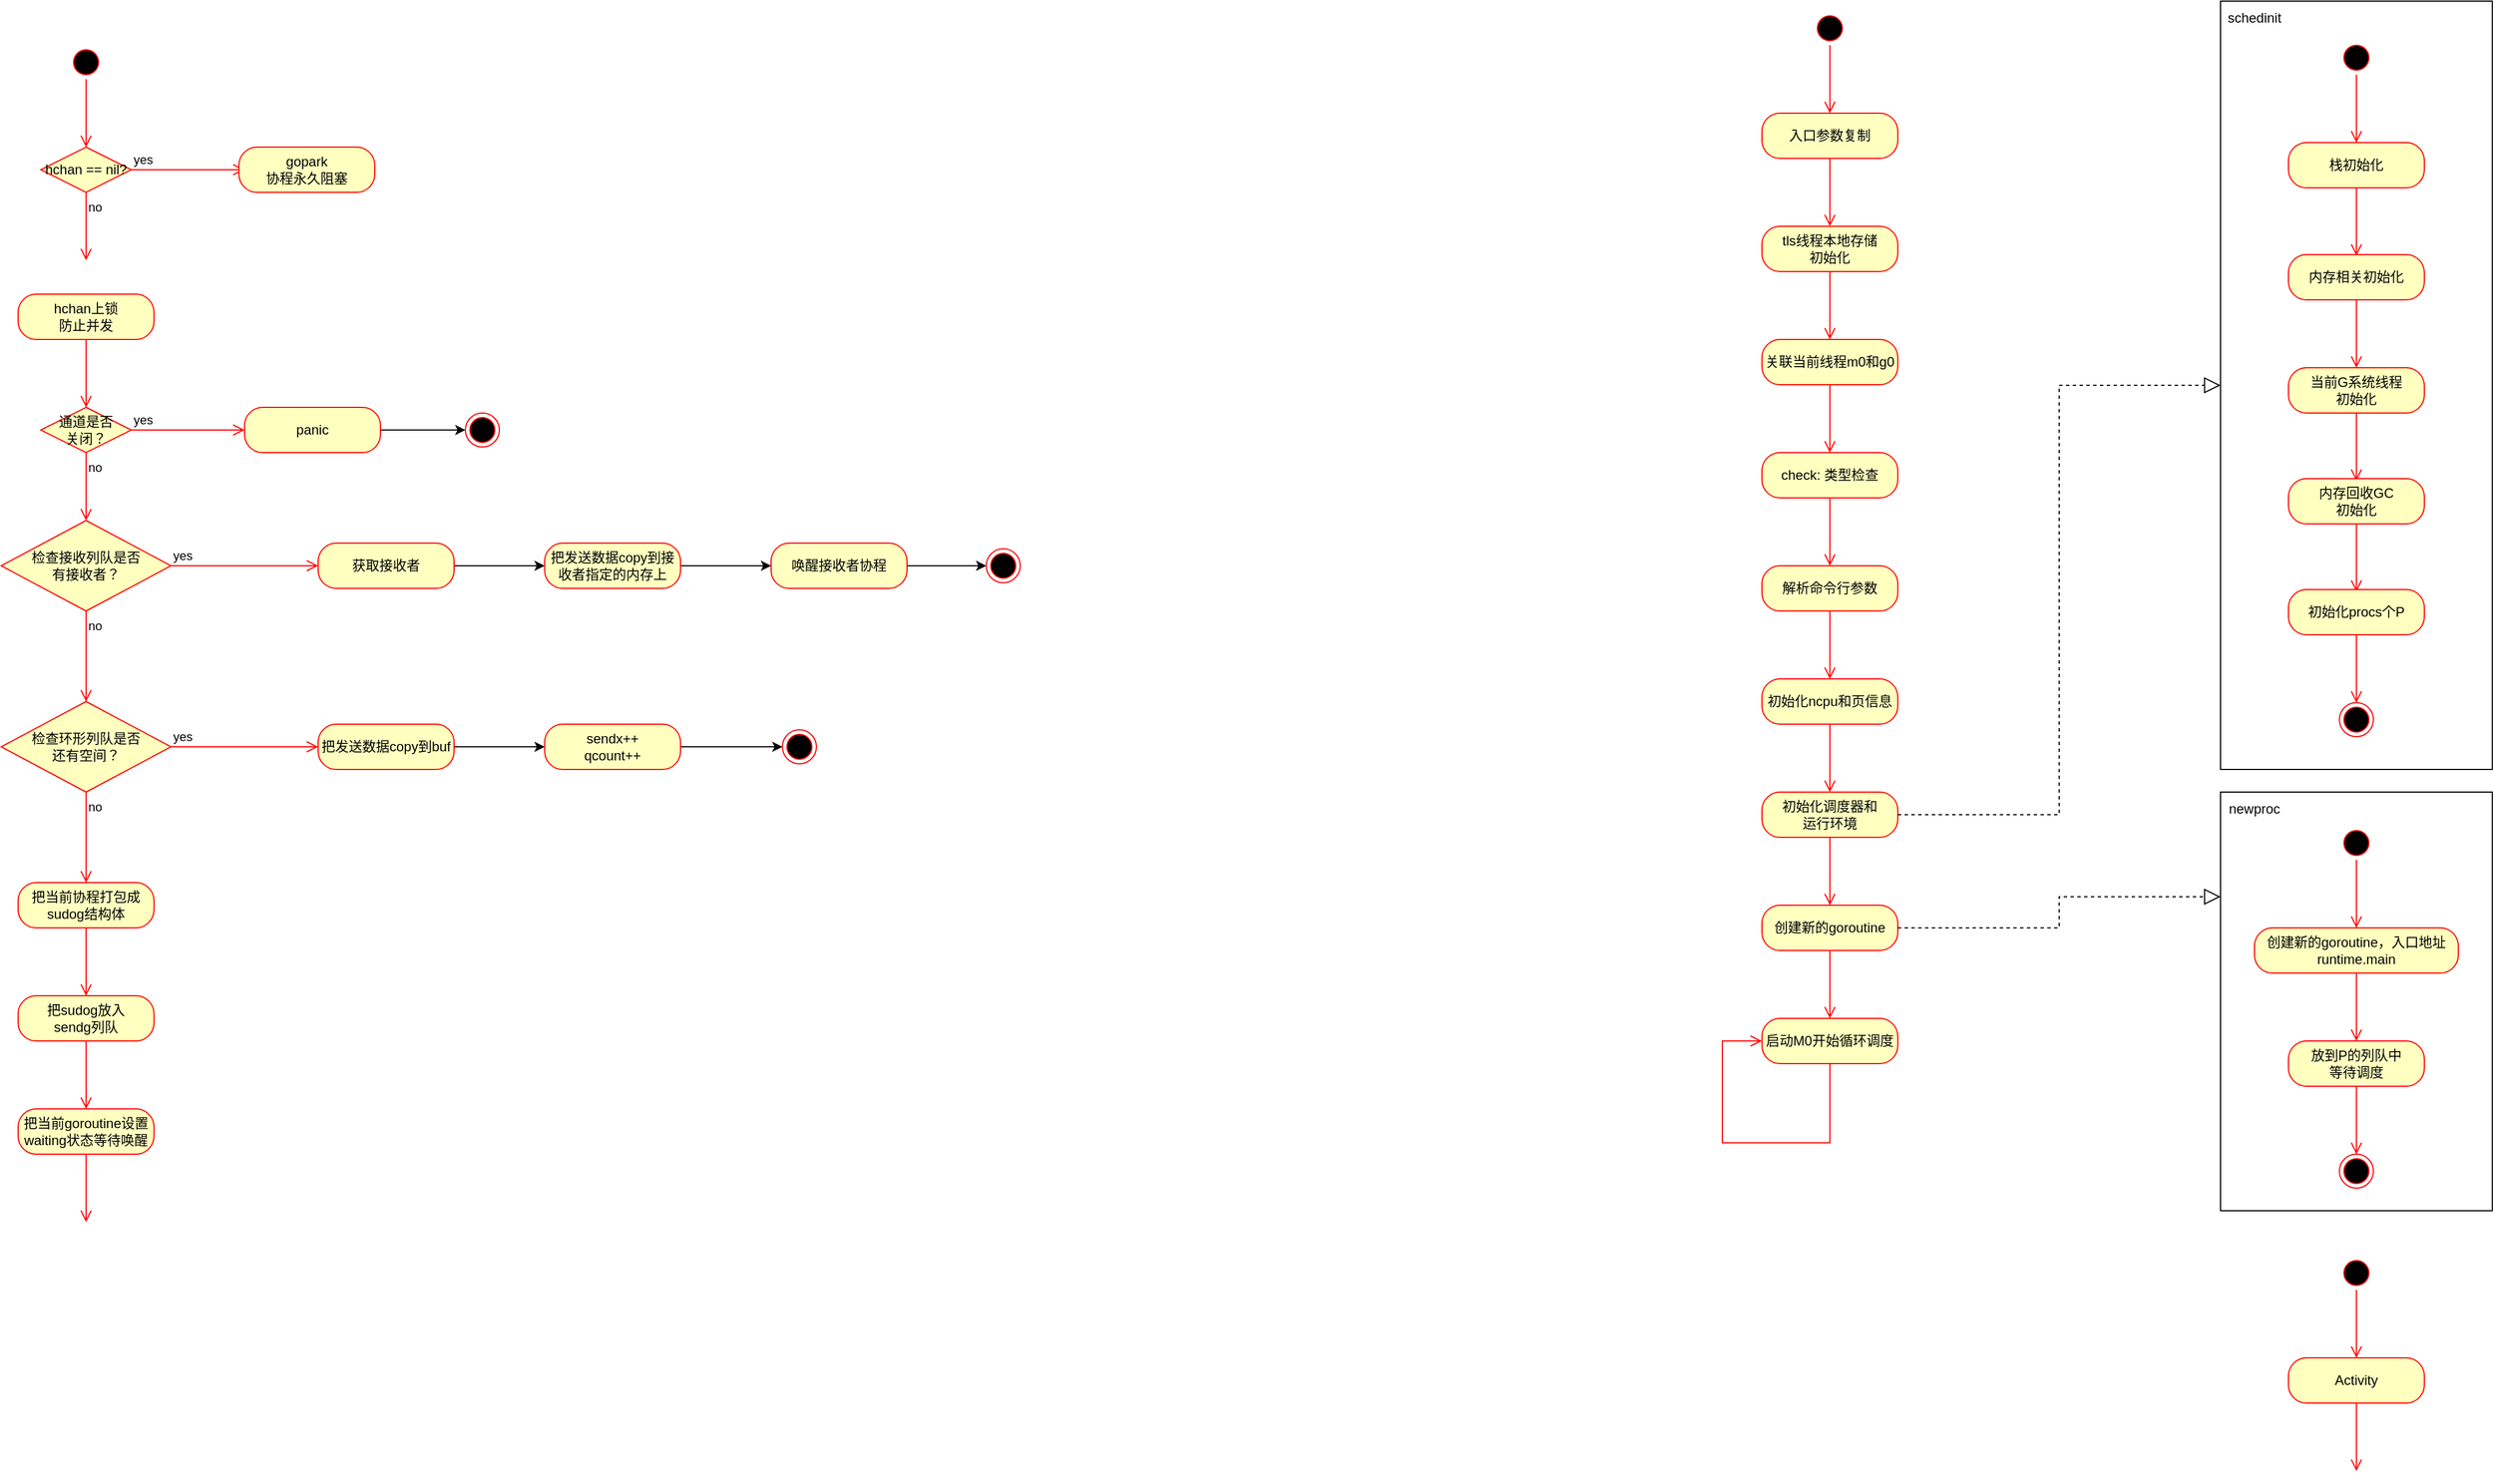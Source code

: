 <mxfile version="16.1.2" type="github">
  <diagram id="Fawr2cNaJOEuSB37mbMz" name="Page-1">
    <mxGraphModel dx="1186" dy="591" grid="1" gridSize="10" guides="1" tooltips="1" connect="1" arrows="1" fold="1" page="1" pageScale="1" pageWidth="850" pageHeight="1100" math="0" shadow="0">
      <root>
        <mxCell id="0" />
        <mxCell id="1" parent="0" />
        <mxCell id="Iu3-bTu1Jm2DTlRQBmP7-1" value="" style="rounded=0;whiteSpace=wrap;html=1;" vertex="1" parent="1">
          <mxGeometry x="2140" y="760" width="240" height="370" as="geometry" />
        </mxCell>
        <mxCell id="Y8Ub-Ih9Y8MGtYWeDZMH-34" value="" style="rounded=0;whiteSpace=wrap;html=1;" parent="1" vertex="1">
          <mxGeometry x="2140" y="61" width="240" height="679" as="geometry" />
        </mxCell>
        <mxCell id="IIpFHa_1jI1vyUHgiyEp-1" value="" style="ellipse;html=1;shape=startState;fillColor=#000000;strokeColor=#ff0000;" parent="1" vertex="1">
          <mxGeometry x="240" y="100" width="30" height="30" as="geometry" />
        </mxCell>
        <mxCell id="IIpFHa_1jI1vyUHgiyEp-2" value="" style="edgeStyle=orthogonalEdgeStyle;html=1;verticalAlign=bottom;endArrow=open;endSize=8;strokeColor=#ff0000;rounded=0;" parent="1" source="IIpFHa_1jI1vyUHgiyEp-1" edge="1">
          <mxGeometry relative="1" as="geometry">
            <mxPoint x="255" y="190" as="targetPoint" />
          </mxGeometry>
        </mxCell>
        <mxCell id="IIpFHa_1jI1vyUHgiyEp-3" value="hchan上锁&lt;br&gt;防止并发" style="rounded=1;whiteSpace=wrap;html=1;arcSize=40;fontColor=#000000;fillColor=#ffffc0;strokeColor=#ff0000;" parent="1" vertex="1">
          <mxGeometry x="195" y="320" width="120" height="40" as="geometry" />
        </mxCell>
        <mxCell id="IIpFHa_1jI1vyUHgiyEp-4" value="" style="edgeStyle=orthogonalEdgeStyle;html=1;verticalAlign=bottom;endArrow=open;endSize=8;strokeColor=#ff0000;rounded=0;" parent="1" source="IIpFHa_1jI1vyUHgiyEp-3" edge="1">
          <mxGeometry relative="1" as="geometry">
            <mxPoint x="255" y="420" as="targetPoint" />
          </mxGeometry>
        </mxCell>
        <mxCell id="IIpFHa_1jI1vyUHgiyEp-5" value="hchan == nil?" style="rhombus;whiteSpace=wrap;html=1;fillColor=#ffffc0;strokeColor=#ff0000;" parent="1" vertex="1">
          <mxGeometry x="215" y="190" width="80" height="40" as="geometry" />
        </mxCell>
        <mxCell id="IIpFHa_1jI1vyUHgiyEp-6" value="yes" style="edgeStyle=orthogonalEdgeStyle;html=1;align=left;verticalAlign=bottom;endArrow=open;endSize=8;strokeColor=#ff0000;rounded=0;" parent="1" source="IIpFHa_1jI1vyUHgiyEp-5" edge="1">
          <mxGeometry x="-1" relative="1" as="geometry">
            <mxPoint x="395" y="210" as="targetPoint" />
          </mxGeometry>
        </mxCell>
        <mxCell id="IIpFHa_1jI1vyUHgiyEp-7" value="no" style="edgeStyle=orthogonalEdgeStyle;html=1;align=left;verticalAlign=top;endArrow=open;endSize=8;strokeColor=#ff0000;rounded=0;" parent="1" source="IIpFHa_1jI1vyUHgiyEp-5" edge="1">
          <mxGeometry x="-1" relative="1" as="geometry">
            <mxPoint x="255" y="290" as="targetPoint" />
          </mxGeometry>
        </mxCell>
        <mxCell id="IIpFHa_1jI1vyUHgiyEp-8" value="gopark&lt;br&gt;协程永久阻塞" style="rounded=1;whiteSpace=wrap;html=1;arcSize=40;fontColor=#000000;fillColor=#ffffc0;strokeColor=#ff0000;" parent="1" vertex="1">
          <mxGeometry x="390" y="190" width="120" height="40" as="geometry" />
        </mxCell>
        <mxCell id="IIpFHa_1jI1vyUHgiyEp-9" value="把当前协程打包成sudog结构体" style="rounded=1;whiteSpace=wrap;html=1;arcSize=40;fontColor=#000000;fillColor=#ffffc0;strokeColor=#ff0000;" parent="1" vertex="1">
          <mxGeometry x="195" y="840" width="120" height="40" as="geometry" />
        </mxCell>
        <mxCell id="IIpFHa_1jI1vyUHgiyEp-10" value="" style="edgeStyle=orthogonalEdgeStyle;html=1;verticalAlign=bottom;endArrow=open;endSize=8;strokeColor=#ff0000;rounded=0;" parent="1" source="IIpFHa_1jI1vyUHgiyEp-9" edge="1">
          <mxGeometry relative="1" as="geometry">
            <mxPoint x="255" y="940" as="targetPoint" />
          </mxGeometry>
        </mxCell>
        <mxCell id="IIpFHa_1jI1vyUHgiyEp-11" value="通道是否&lt;br&gt;关闭？" style="rhombus;whiteSpace=wrap;html=1;fillColor=#ffffc0;strokeColor=#ff0000;" parent="1" vertex="1">
          <mxGeometry x="215" y="420" width="80" height="40" as="geometry" />
        </mxCell>
        <mxCell id="IIpFHa_1jI1vyUHgiyEp-12" value="yes" style="edgeStyle=orthogonalEdgeStyle;html=1;align=left;verticalAlign=bottom;endArrow=open;endSize=8;strokeColor=#ff0000;rounded=0;" parent="1" source="IIpFHa_1jI1vyUHgiyEp-11" edge="1">
          <mxGeometry x="-1" relative="1" as="geometry">
            <mxPoint x="395" y="440" as="targetPoint" />
          </mxGeometry>
        </mxCell>
        <mxCell id="IIpFHa_1jI1vyUHgiyEp-13" value="no" style="edgeStyle=orthogonalEdgeStyle;html=1;align=left;verticalAlign=top;endArrow=open;endSize=8;strokeColor=#ff0000;rounded=0;" parent="1" source="IIpFHa_1jI1vyUHgiyEp-11" edge="1">
          <mxGeometry x="-1" relative="1" as="geometry">
            <mxPoint x="255" y="520" as="targetPoint" />
          </mxGeometry>
        </mxCell>
        <mxCell id="IIpFHa_1jI1vyUHgiyEp-16" style="edgeStyle=orthogonalEdgeStyle;rounded=0;orthogonalLoop=1;jettySize=auto;html=1;" parent="1" source="IIpFHa_1jI1vyUHgiyEp-14" target="IIpFHa_1jI1vyUHgiyEp-15" edge="1">
          <mxGeometry relative="1" as="geometry" />
        </mxCell>
        <mxCell id="IIpFHa_1jI1vyUHgiyEp-14" value="panic" style="rounded=1;whiteSpace=wrap;html=1;arcSize=40;fontColor=#000000;fillColor=#ffffc0;strokeColor=#ff0000;" parent="1" vertex="1">
          <mxGeometry x="395" y="420" width="120" height="40" as="geometry" />
        </mxCell>
        <mxCell id="IIpFHa_1jI1vyUHgiyEp-15" value="" style="ellipse;html=1;shape=endState;fillColor=#000000;strokeColor=#ff0000;" parent="1" vertex="1">
          <mxGeometry x="590" y="425" width="30" height="30" as="geometry" />
        </mxCell>
        <mxCell id="IIpFHa_1jI1vyUHgiyEp-17" value="检查接收列队是否&lt;br&gt;有接收者？" style="rhombus;whiteSpace=wrap;html=1;fillColor=#ffffc0;strokeColor=#ff0000;" parent="1" vertex="1">
          <mxGeometry x="180" y="520" width="150" height="80" as="geometry" />
        </mxCell>
        <mxCell id="IIpFHa_1jI1vyUHgiyEp-18" value="yes" style="edgeStyle=orthogonalEdgeStyle;html=1;align=left;verticalAlign=bottom;endArrow=open;endSize=8;strokeColor=#ff0000;rounded=0;" parent="1" source="IIpFHa_1jI1vyUHgiyEp-17" edge="1">
          <mxGeometry x="-1" relative="1" as="geometry">
            <mxPoint x="460" y="560" as="targetPoint" />
            <Array as="points">
              <mxPoint x="430" y="560" />
            </Array>
          </mxGeometry>
        </mxCell>
        <mxCell id="IIpFHa_1jI1vyUHgiyEp-19" value="no" style="edgeStyle=orthogonalEdgeStyle;html=1;align=left;verticalAlign=top;endArrow=open;endSize=8;strokeColor=#ff0000;rounded=0;" parent="1" source="IIpFHa_1jI1vyUHgiyEp-17" edge="1">
          <mxGeometry x="-1" relative="1" as="geometry">
            <mxPoint x="255" y="680" as="targetPoint" />
          </mxGeometry>
        </mxCell>
        <mxCell id="IIpFHa_1jI1vyUHgiyEp-20" value="检查环形列队是否&lt;br&gt;还有空间？" style="rhombus;whiteSpace=wrap;html=1;fillColor=#ffffc0;strokeColor=#ff0000;" parent="1" vertex="1">
          <mxGeometry x="180" y="680" width="150" height="80" as="geometry" />
        </mxCell>
        <mxCell id="IIpFHa_1jI1vyUHgiyEp-21" value="yes" style="edgeStyle=orthogonalEdgeStyle;html=1;align=left;verticalAlign=bottom;endArrow=open;endSize=8;strokeColor=#ff0000;rounded=0;" parent="1" source="IIpFHa_1jI1vyUHgiyEp-20" edge="1">
          <mxGeometry x="-1" relative="1" as="geometry">
            <mxPoint x="460" y="720" as="targetPoint" />
            <Array as="points">
              <mxPoint x="430" y="720" />
            </Array>
          </mxGeometry>
        </mxCell>
        <mxCell id="IIpFHa_1jI1vyUHgiyEp-22" value="no" style="edgeStyle=orthogonalEdgeStyle;html=1;align=left;verticalAlign=top;endArrow=open;endSize=8;strokeColor=#ff0000;rounded=0;" parent="1" source="IIpFHa_1jI1vyUHgiyEp-20" edge="1">
          <mxGeometry x="-1" relative="1" as="geometry">
            <mxPoint x="255" y="840" as="targetPoint" />
          </mxGeometry>
        </mxCell>
        <mxCell id="IIpFHa_1jI1vyUHgiyEp-23" value="把sudog放入&lt;br&gt;sendg列队" style="rounded=1;whiteSpace=wrap;html=1;arcSize=40;fontColor=#000000;fillColor=#ffffc0;strokeColor=#ff0000;" parent="1" vertex="1">
          <mxGeometry x="195" y="940" width="120" height="40" as="geometry" />
        </mxCell>
        <mxCell id="IIpFHa_1jI1vyUHgiyEp-24" value="" style="edgeStyle=orthogonalEdgeStyle;html=1;verticalAlign=bottom;endArrow=open;endSize=8;strokeColor=#ff0000;rounded=0;" parent="1" source="IIpFHa_1jI1vyUHgiyEp-23" edge="1">
          <mxGeometry relative="1" as="geometry">
            <mxPoint x="255" y="1040" as="targetPoint" />
          </mxGeometry>
        </mxCell>
        <mxCell id="IIpFHa_1jI1vyUHgiyEp-25" value="把当前goroutine设置waiting状态等待唤醒" style="rounded=1;whiteSpace=wrap;html=1;arcSize=40;fontColor=#000000;fillColor=#ffffc0;strokeColor=#ff0000;" parent="1" vertex="1">
          <mxGeometry x="195" y="1040" width="120" height="40" as="geometry" />
        </mxCell>
        <mxCell id="IIpFHa_1jI1vyUHgiyEp-26" value="" style="edgeStyle=orthogonalEdgeStyle;html=1;verticalAlign=bottom;endArrow=open;endSize=8;strokeColor=#ff0000;rounded=0;" parent="1" source="IIpFHa_1jI1vyUHgiyEp-25" edge="1">
          <mxGeometry relative="1" as="geometry">
            <mxPoint x="255" y="1140" as="targetPoint" />
          </mxGeometry>
        </mxCell>
        <mxCell id="IIpFHa_1jI1vyUHgiyEp-29" style="edgeStyle=orthogonalEdgeStyle;rounded=0;orthogonalLoop=1;jettySize=auto;html=1;entryX=0;entryY=0.5;entryDx=0;entryDy=0;" parent="1" source="IIpFHa_1jI1vyUHgiyEp-27" target="IIpFHa_1jI1vyUHgiyEp-28" edge="1">
          <mxGeometry relative="1" as="geometry" />
        </mxCell>
        <mxCell id="IIpFHa_1jI1vyUHgiyEp-27" value="获取接收者" style="rounded=1;whiteSpace=wrap;html=1;arcSize=40;fontColor=#000000;fillColor=#ffffc0;strokeColor=#ff0000;" parent="1" vertex="1">
          <mxGeometry x="460" y="540" width="120" height="40" as="geometry" />
        </mxCell>
        <mxCell id="IIpFHa_1jI1vyUHgiyEp-31" style="edgeStyle=orthogonalEdgeStyle;rounded=0;orthogonalLoop=1;jettySize=auto;html=1;" parent="1" source="IIpFHa_1jI1vyUHgiyEp-28" target="IIpFHa_1jI1vyUHgiyEp-30" edge="1">
          <mxGeometry relative="1" as="geometry" />
        </mxCell>
        <mxCell id="IIpFHa_1jI1vyUHgiyEp-28" value="把发送数据copy到接收者指定的内存上" style="rounded=1;whiteSpace=wrap;html=1;arcSize=40;fontColor=#000000;fillColor=#ffffc0;strokeColor=#ff0000;" parent="1" vertex="1">
          <mxGeometry x="660" y="540" width="120" height="40" as="geometry" />
        </mxCell>
        <mxCell id="IIpFHa_1jI1vyUHgiyEp-33" style="edgeStyle=orthogonalEdgeStyle;rounded=0;orthogonalLoop=1;jettySize=auto;html=1;" parent="1" source="IIpFHa_1jI1vyUHgiyEp-30" target="IIpFHa_1jI1vyUHgiyEp-32" edge="1">
          <mxGeometry relative="1" as="geometry" />
        </mxCell>
        <mxCell id="IIpFHa_1jI1vyUHgiyEp-30" value="唤醒接收者协程" style="rounded=1;whiteSpace=wrap;html=1;arcSize=40;fontColor=#000000;fillColor=#ffffc0;strokeColor=#ff0000;" parent="1" vertex="1">
          <mxGeometry x="860" y="540" width="120" height="40" as="geometry" />
        </mxCell>
        <mxCell id="IIpFHa_1jI1vyUHgiyEp-32" value="" style="ellipse;html=1;shape=endState;fillColor=#000000;strokeColor=#ff0000;" parent="1" vertex="1">
          <mxGeometry x="1050" y="545" width="30" height="30" as="geometry" />
        </mxCell>
        <mxCell id="IIpFHa_1jI1vyUHgiyEp-36" style="edgeStyle=orthogonalEdgeStyle;rounded=0;orthogonalLoop=1;jettySize=auto;html=1;entryX=0;entryY=0.5;entryDx=0;entryDy=0;" parent="1" source="IIpFHa_1jI1vyUHgiyEp-34" target="IIpFHa_1jI1vyUHgiyEp-35" edge="1">
          <mxGeometry relative="1" as="geometry" />
        </mxCell>
        <mxCell id="IIpFHa_1jI1vyUHgiyEp-34" value="把发送数据copy到buf" style="rounded=1;whiteSpace=wrap;html=1;arcSize=40;fontColor=#000000;fillColor=#ffffc0;strokeColor=#ff0000;" parent="1" vertex="1">
          <mxGeometry x="460" y="700" width="120" height="40" as="geometry" />
        </mxCell>
        <mxCell id="IIpFHa_1jI1vyUHgiyEp-38" style="edgeStyle=orthogonalEdgeStyle;rounded=0;orthogonalLoop=1;jettySize=auto;html=1;entryX=0;entryY=0.5;entryDx=0;entryDy=0;" parent="1" source="IIpFHa_1jI1vyUHgiyEp-35" target="IIpFHa_1jI1vyUHgiyEp-37" edge="1">
          <mxGeometry relative="1" as="geometry" />
        </mxCell>
        <mxCell id="IIpFHa_1jI1vyUHgiyEp-35" value="sendx++&lt;br&gt;qcount++" style="rounded=1;whiteSpace=wrap;html=1;arcSize=40;fontColor=#000000;fillColor=#ffffc0;strokeColor=#ff0000;" parent="1" vertex="1">
          <mxGeometry x="660" y="700" width="120" height="40" as="geometry" />
        </mxCell>
        <mxCell id="IIpFHa_1jI1vyUHgiyEp-37" value="" style="ellipse;html=1;shape=endState;fillColor=#000000;strokeColor=#ff0000;" parent="1" vertex="1">
          <mxGeometry x="870" y="705" width="30" height="30" as="geometry" />
        </mxCell>
        <mxCell id="Y8Ub-Ih9Y8MGtYWeDZMH-1" value="" style="ellipse;html=1;shape=startState;fillColor=#000000;strokeColor=#ff0000;" parent="1" vertex="1">
          <mxGeometry x="1780" y="70" width="30" height="30" as="geometry" />
        </mxCell>
        <mxCell id="Y8Ub-Ih9Y8MGtYWeDZMH-2" value="" style="edgeStyle=orthogonalEdgeStyle;html=1;verticalAlign=bottom;endArrow=open;endSize=8;strokeColor=#ff0000;rounded=0;" parent="1" source="Y8Ub-Ih9Y8MGtYWeDZMH-1" edge="1">
          <mxGeometry relative="1" as="geometry">
            <mxPoint x="1795" y="160" as="targetPoint" />
          </mxGeometry>
        </mxCell>
        <mxCell id="Y8Ub-Ih9Y8MGtYWeDZMH-3" value="入口参数复制" style="rounded=1;whiteSpace=wrap;html=1;arcSize=40;fontColor=#000000;fillColor=#ffffc0;strokeColor=#ff0000;" parent="1" vertex="1">
          <mxGeometry x="1735" y="160" width="120" height="40" as="geometry" />
        </mxCell>
        <mxCell id="Y8Ub-Ih9Y8MGtYWeDZMH-4" value="" style="edgeStyle=orthogonalEdgeStyle;html=1;verticalAlign=bottom;endArrow=open;endSize=8;strokeColor=#ff0000;rounded=0;" parent="1" source="Y8Ub-Ih9Y8MGtYWeDZMH-3" edge="1">
          <mxGeometry relative="1" as="geometry">
            <mxPoint x="1795" y="260" as="targetPoint" />
          </mxGeometry>
        </mxCell>
        <mxCell id="Y8Ub-Ih9Y8MGtYWeDZMH-5" value="tls线程本地存储&lt;br&gt;初始化" style="rounded=1;whiteSpace=wrap;html=1;arcSize=40;fontColor=#000000;fillColor=#ffffc0;strokeColor=#ff0000;" parent="1" vertex="1">
          <mxGeometry x="1735" y="260" width="120" height="40" as="geometry" />
        </mxCell>
        <mxCell id="Y8Ub-Ih9Y8MGtYWeDZMH-6" value="" style="edgeStyle=orthogonalEdgeStyle;html=1;verticalAlign=bottom;endArrow=open;endSize=8;strokeColor=#ff0000;rounded=0;" parent="1" source="Y8Ub-Ih9Y8MGtYWeDZMH-5" edge="1">
          <mxGeometry relative="1" as="geometry">
            <mxPoint x="1795" y="360" as="targetPoint" />
          </mxGeometry>
        </mxCell>
        <mxCell id="Y8Ub-Ih9Y8MGtYWeDZMH-7" value="关联当前线程m0和g0" style="rounded=1;whiteSpace=wrap;html=1;arcSize=40;fontColor=#000000;fillColor=#ffffc0;strokeColor=#ff0000;" parent="1" vertex="1">
          <mxGeometry x="1735" y="360" width="120" height="40" as="geometry" />
        </mxCell>
        <mxCell id="Y8Ub-Ih9Y8MGtYWeDZMH-8" value="" style="edgeStyle=orthogonalEdgeStyle;html=1;verticalAlign=bottom;endArrow=open;endSize=8;strokeColor=#ff0000;rounded=0;" parent="1" source="Y8Ub-Ih9Y8MGtYWeDZMH-7" edge="1">
          <mxGeometry relative="1" as="geometry">
            <mxPoint x="1795" y="460" as="targetPoint" />
          </mxGeometry>
        </mxCell>
        <mxCell id="Y8Ub-Ih9Y8MGtYWeDZMH-9" value="check: 类型检查" style="rounded=1;whiteSpace=wrap;html=1;arcSize=40;fontColor=#000000;fillColor=#ffffc0;strokeColor=#ff0000;" parent="1" vertex="1">
          <mxGeometry x="1735" y="460" width="120" height="40" as="geometry" />
        </mxCell>
        <mxCell id="Y8Ub-Ih9Y8MGtYWeDZMH-10" value="" style="edgeStyle=orthogonalEdgeStyle;html=1;verticalAlign=bottom;endArrow=open;endSize=8;strokeColor=#ff0000;rounded=0;" parent="1" source="Y8Ub-Ih9Y8MGtYWeDZMH-9" edge="1">
          <mxGeometry relative="1" as="geometry">
            <mxPoint x="1795" y="560" as="targetPoint" />
          </mxGeometry>
        </mxCell>
        <mxCell id="Y8Ub-Ih9Y8MGtYWeDZMH-11" value="解析命令行参数" style="rounded=1;whiteSpace=wrap;html=1;arcSize=40;fontColor=#000000;fillColor=#ffffc0;strokeColor=#ff0000;" parent="1" vertex="1">
          <mxGeometry x="1735" y="560" width="120" height="40" as="geometry" />
        </mxCell>
        <mxCell id="Y8Ub-Ih9Y8MGtYWeDZMH-12" value="" style="edgeStyle=orthogonalEdgeStyle;html=1;verticalAlign=bottom;endArrow=open;endSize=8;strokeColor=#ff0000;rounded=0;" parent="1" source="Y8Ub-Ih9Y8MGtYWeDZMH-11" edge="1">
          <mxGeometry relative="1" as="geometry">
            <mxPoint x="1795" y="660" as="targetPoint" />
          </mxGeometry>
        </mxCell>
        <mxCell id="Y8Ub-Ih9Y8MGtYWeDZMH-13" value="初始化ncpu和页信息" style="rounded=1;whiteSpace=wrap;html=1;arcSize=40;fontColor=#000000;fillColor=#ffffc0;strokeColor=#ff0000;" parent="1" vertex="1">
          <mxGeometry x="1735" y="660" width="120" height="40" as="geometry" />
        </mxCell>
        <mxCell id="Y8Ub-Ih9Y8MGtYWeDZMH-14" value="" style="edgeStyle=orthogonalEdgeStyle;html=1;verticalAlign=bottom;endArrow=open;endSize=8;strokeColor=#ff0000;rounded=0;" parent="1" source="Y8Ub-Ih9Y8MGtYWeDZMH-13" edge="1">
          <mxGeometry relative="1" as="geometry">
            <mxPoint x="1795" y="760" as="targetPoint" />
          </mxGeometry>
        </mxCell>
        <mxCell id="Y8Ub-Ih9Y8MGtYWeDZMH-15" value="初始化调度器和&lt;br&gt;运行环境" style="rounded=1;whiteSpace=wrap;html=1;arcSize=40;fontColor=#000000;fillColor=#ffffc0;strokeColor=#ff0000;" parent="1" vertex="1">
          <mxGeometry x="1735" y="760" width="120" height="40" as="geometry" />
        </mxCell>
        <mxCell id="Y8Ub-Ih9Y8MGtYWeDZMH-16" value="" style="edgeStyle=orthogonalEdgeStyle;html=1;verticalAlign=bottom;endArrow=open;endSize=8;strokeColor=#ff0000;rounded=0;" parent="1" source="Y8Ub-Ih9Y8MGtYWeDZMH-15" edge="1">
          <mxGeometry relative="1" as="geometry">
            <mxPoint x="1795" y="860" as="targetPoint" />
          </mxGeometry>
        </mxCell>
        <mxCell id="Y8Ub-Ih9Y8MGtYWeDZMH-17" value="创建新的goroutine" style="rounded=1;whiteSpace=wrap;html=1;arcSize=40;fontColor=#000000;fillColor=#ffffc0;strokeColor=#ff0000;" parent="1" vertex="1">
          <mxGeometry x="1735" y="860" width="120" height="40" as="geometry" />
        </mxCell>
        <mxCell id="Y8Ub-Ih9Y8MGtYWeDZMH-18" value="" style="edgeStyle=orthogonalEdgeStyle;html=1;verticalAlign=bottom;endArrow=open;endSize=8;strokeColor=#ff0000;rounded=0;" parent="1" source="Y8Ub-Ih9Y8MGtYWeDZMH-17" edge="1">
          <mxGeometry relative="1" as="geometry">
            <mxPoint x="1795" y="960" as="targetPoint" />
          </mxGeometry>
        </mxCell>
        <mxCell id="Y8Ub-Ih9Y8MGtYWeDZMH-19" value="启动M0开始循环调度" style="rounded=1;whiteSpace=wrap;html=1;arcSize=40;fontColor=#000000;fillColor=#ffffc0;strokeColor=#ff0000;" parent="1" vertex="1">
          <mxGeometry x="1735" y="960" width="120" height="40" as="geometry" />
        </mxCell>
        <mxCell id="Y8Ub-Ih9Y8MGtYWeDZMH-20" value="" style="edgeStyle=orthogonalEdgeStyle;html=1;verticalAlign=bottom;endArrow=open;endSize=8;strokeColor=#ff0000;rounded=0;entryX=0;entryY=0.5;entryDx=0;entryDy=0;" parent="1" source="Y8Ub-Ih9Y8MGtYWeDZMH-19" target="Y8Ub-Ih9Y8MGtYWeDZMH-19" edge="1">
          <mxGeometry relative="1" as="geometry">
            <mxPoint x="1700" y="1100" as="targetPoint" />
            <Array as="points">
              <mxPoint x="1795" y="1070" />
              <mxPoint x="1700" y="1070" />
              <mxPoint x="1700" y="980" />
            </Array>
          </mxGeometry>
        </mxCell>
        <mxCell id="Y8Ub-Ih9Y8MGtYWeDZMH-21" value="栈初始化" style="rounded=1;whiteSpace=wrap;html=1;arcSize=40;fontColor=#000000;fillColor=#ffffc0;strokeColor=#ff0000;" parent="1" vertex="1">
          <mxGeometry x="2200" y="186" width="120" height="40" as="geometry" />
        </mxCell>
        <mxCell id="Y8Ub-Ih9Y8MGtYWeDZMH-22" value="" style="edgeStyle=orthogonalEdgeStyle;html=1;verticalAlign=bottom;endArrow=open;endSize=8;strokeColor=#ff0000;rounded=0;" parent="1" source="Y8Ub-Ih9Y8MGtYWeDZMH-21" edge="1">
          <mxGeometry relative="1" as="geometry">
            <mxPoint x="2260" y="286" as="targetPoint" />
          </mxGeometry>
        </mxCell>
        <mxCell id="Y8Ub-Ih9Y8MGtYWeDZMH-23" value="" style="ellipse;html=1;shape=startState;fillColor=#000000;strokeColor=#ff0000;" parent="1" vertex="1">
          <mxGeometry x="2245" y="96" width="30" height="30" as="geometry" />
        </mxCell>
        <mxCell id="Y8Ub-Ih9Y8MGtYWeDZMH-24" value="" style="edgeStyle=orthogonalEdgeStyle;html=1;verticalAlign=bottom;endArrow=open;endSize=8;strokeColor=#ff0000;rounded=0;" parent="1" source="Y8Ub-Ih9Y8MGtYWeDZMH-23" edge="1">
          <mxGeometry relative="1" as="geometry">
            <mxPoint x="2260" y="186" as="targetPoint" />
          </mxGeometry>
        </mxCell>
        <mxCell id="Y8Ub-Ih9Y8MGtYWeDZMH-25" value="内存相关初始化" style="rounded=1;whiteSpace=wrap;html=1;arcSize=40;fontColor=#000000;fillColor=#ffffc0;strokeColor=#ff0000;" parent="1" vertex="1">
          <mxGeometry x="2200" y="285" width="120" height="40" as="geometry" />
        </mxCell>
        <mxCell id="Y8Ub-Ih9Y8MGtYWeDZMH-26" value="" style="edgeStyle=orthogonalEdgeStyle;html=1;verticalAlign=bottom;endArrow=open;endSize=8;strokeColor=#ff0000;rounded=0;" parent="1" source="Y8Ub-Ih9Y8MGtYWeDZMH-25" edge="1">
          <mxGeometry relative="1" as="geometry">
            <mxPoint x="2260" y="385" as="targetPoint" />
          </mxGeometry>
        </mxCell>
        <mxCell id="Y8Ub-Ih9Y8MGtYWeDZMH-27" value="当前G系统线程&lt;br&gt;初始化" style="rounded=1;whiteSpace=wrap;html=1;arcSize=40;fontColor=#000000;fillColor=#ffffc0;strokeColor=#ff0000;" parent="1" vertex="1">
          <mxGeometry x="2200" y="385" width="120" height="40" as="geometry" />
        </mxCell>
        <mxCell id="Y8Ub-Ih9Y8MGtYWeDZMH-28" value="" style="edgeStyle=orthogonalEdgeStyle;html=1;verticalAlign=bottom;endArrow=open;endSize=8;strokeColor=#ff0000;rounded=0;" parent="1" source="Y8Ub-Ih9Y8MGtYWeDZMH-27" edge="1">
          <mxGeometry relative="1" as="geometry">
            <mxPoint x="2260" y="485" as="targetPoint" />
          </mxGeometry>
        </mxCell>
        <mxCell id="Y8Ub-Ih9Y8MGtYWeDZMH-29" value="内存回收GC&lt;br&gt;初始化" style="rounded=1;whiteSpace=wrap;html=1;arcSize=40;fontColor=#000000;fillColor=#ffffc0;strokeColor=#ff0000;" parent="1" vertex="1">
          <mxGeometry x="2200" y="483" width="120" height="40" as="geometry" />
        </mxCell>
        <mxCell id="Y8Ub-Ih9Y8MGtYWeDZMH-30" value="" style="edgeStyle=orthogonalEdgeStyle;html=1;verticalAlign=bottom;endArrow=open;endSize=8;strokeColor=#ff0000;rounded=0;" parent="1" source="Y8Ub-Ih9Y8MGtYWeDZMH-29" edge="1">
          <mxGeometry relative="1" as="geometry">
            <mxPoint x="2260" y="583" as="targetPoint" />
          </mxGeometry>
        </mxCell>
        <mxCell id="Y8Ub-Ih9Y8MGtYWeDZMH-31" value="初始化procs个P" style="rounded=1;whiteSpace=wrap;html=1;arcSize=40;fontColor=#000000;fillColor=#ffffc0;strokeColor=#ff0000;" parent="1" vertex="1">
          <mxGeometry x="2200" y="581" width="120" height="40" as="geometry" />
        </mxCell>
        <mxCell id="Y8Ub-Ih9Y8MGtYWeDZMH-32" value="" style="edgeStyle=orthogonalEdgeStyle;html=1;verticalAlign=bottom;endArrow=open;endSize=8;strokeColor=#ff0000;rounded=0;" parent="1" source="Y8Ub-Ih9Y8MGtYWeDZMH-31" edge="1">
          <mxGeometry relative="1" as="geometry">
            <mxPoint x="2260" y="681" as="targetPoint" />
          </mxGeometry>
        </mxCell>
        <mxCell id="Y8Ub-Ih9Y8MGtYWeDZMH-33" value="" style="ellipse;html=1;shape=endState;fillColor=#000000;strokeColor=#ff0000;" parent="1" vertex="1">
          <mxGeometry x="2245" y="681" width="30" height="30" as="geometry" />
        </mxCell>
        <mxCell id="Y8Ub-Ih9Y8MGtYWeDZMH-35" value="schedinit" style="text;html=1;strokeColor=none;fillColor=none;align=center;verticalAlign=middle;whiteSpace=wrap;rounded=0;" parent="1" vertex="1">
          <mxGeometry x="2140" y="61" width="60" height="30" as="geometry" />
        </mxCell>
        <mxCell id="Y8Ub-Ih9Y8MGtYWeDZMH-36" value="" style="endArrow=block;dashed=1;endFill=0;endSize=12;html=1;rounded=0;exitX=1;exitY=0.5;exitDx=0;exitDy=0;entryX=0;entryY=0.5;entryDx=0;entryDy=0;edgeStyle=orthogonalEdgeStyle;" parent="1" source="Y8Ub-Ih9Y8MGtYWeDZMH-15" target="Y8Ub-Ih9Y8MGtYWeDZMH-34" edge="1">
          <mxGeometry width="160" relative="1" as="geometry">
            <mxPoint x="1870" y="780" as="sourcePoint" />
            <mxPoint x="2030" y="780" as="targetPoint" />
          </mxGeometry>
        </mxCell>
        <mxCell id="Y8Ub-Ih9Y8MGtYWeDZMH-37" value="" style="ellipse;html=1;shape=startState;fillColor=#000000;strokeColor=#ff0000;" parent="1" vertex="1">
          <mxGeometry x="2245" y="790" width="30" height="30" as="geometry" />
        </mxCell>
        <mxCell id="Y8Ub-Ih9Y8MGtYWeDZMH-38" value="" style="edgeStyle=orthogonalEdgeStyle;html=1;verticalAlign=bottom;endArrow=open;endSize=8;strokeColor=#ff0000;rounded=0;" parent="1" source="Y8Ub-Ih9Y8MGtYWeDZMH-37" edge="1">
          <mxGeometry relative="1" as="geometry">
            <mxPoint x="2260" y="880" as="targetPoint" />
          </mxGeometry>
        </mxCell>
        <mxCell id="Y8Ub-Ih9Y8MGtYWeDZMH-39" value="创建新的goroutine，入口地址runtime.main" style="rounded=1;whiteSpace=wrap;html=1;arcSize=40;fontColor=#000000;fillColor=#ffffc0;strokeColor=#ff0000;" parent="1" vertex="1">
          <mxGeometry x="2170" y="880" width="180" height="40" as="geometry" />
        </mxCell>
        <mxCell id="Y8Ub-Ih9Y8MGtYWeDZMH-40" value="" style="edgeStyle=orthogonalEdgeStyle;html=1;verticalAlign=bottom;endArrow=open;endSize=8;strokeColor=#ff0000;rounded=0;" parent="1" source="Y8Ub-Ih9Y8MGtYWeDZMH-39" edge="1">
          <mxGeometry relative="1" as="geometry">
            <mxPoint x="2260" y="980" as="targetPoint" />
          </mxGeometry>
        </mxCell>
        <mxCell id="Y8Ub-Ih9Y8MGtYWeDZMH-43" value="放到P的列队中&lt;br&gt;等待调度" style="rounded=1;whiteSpace=wrap;html=1;arcSize=40;fontColor=#000000;fillColor=#ffffc0;strokeColor=#ff0000;" parent="1" vertex="1">
          <mxGeometry x="2200" y="980" width="120" height="40" as="geometry" />
        </mxCell>
        <mxCell id="Y8Ub-Ih9Y8MGtYWeDZMH-44" value="" style="edgeStyle=orthogonalEdgeStyle;html=1;verticalAlign=bottom;endArrow=open;endSize=8;strokeColor=#ff0000;rounded=0;" parent="1" source="Y8Ub-Ih9Y8MGtYWeDZMH-43" edge="1">
          <mxGeometry relative="1" as="geometry">
            <mxPoint x="2260" y="1080" as="targetPoint" />
          </mxGeometry>
        </mxCell>
        <mxCell id="Iu3-bTu1Jm2DTlRQBmP7-2" value="" style="ellipse;html=1;shape=endState;fillColor=#000000;strokeColor=#ff0000;" vertex="1" parent="1">
          <mxGeometry x="2245" y="1080" width="30" height="30" as="geometry" />
        </mxCell>
        <mxCell id="Iu3-bTu1Jm2DTlRQBmP7-3" value="newproc" style="text;html=1;strokeColor=none;fillColor=none;align=center;verticalAlign=middle;whiteSpace=wrap;rounded=0;" vertex="1" parent="1">
          <mxGeometry x="2140" y="760" width="60" height="30" as="geometry" />
        </mxCell>
        <mxCell id="Iu3-bTu1Jm2DTlRQBmP7-4" value="" style="endArrow=block;dashed=1;endFill=0;endSize=12;html=1;rounded=0;exitX=1;exitY=0.5;exitDx=0;exitDy=0;entryX=0;entryY=0.25;entryDx=0;entryDy=0;edgeStyle=orthogonalEdgeStyle;" edge="1" parent="1" source="Y8Ub-Ih9Y8MGtYWeDZMH-17" target="Iu3-bTu1Jm2DTlRQBmP7-1">
          <mxGeometry width="160" relative="1" as="geometry">
            <mxPoint x="1860" y="880" as="sourcePoint" />
            <mxPoint x="2020" y="880" as="targetPoint" />
          </mxGeometry>
        </mxCell>
        <mxCell id="Iu3-bTu1Jm2DTlRQBmP7-5" value="" style="ellipse;html=1;shape=startState;fillColor=#000000;strokeColor=#ff0000;" vertex="1" parent="1">
          <mxGeometry x="2245" y="1170" width="30" height="30" as="geometry" />
        </mxCell>
        <mxCell id="Iu3-bTu1Jm2DTlRQBmP7-6" value="" style="edgeStyle=orthogonalEdgeStyle;html=1;verticalAlign=bottom;endArrow=open;endSize=8;strokeColor=#ff0000;rounded=0;" edge="1" source="Iu3-bTu1Jm2DTlRQBmP7-5" parent="1">
          <mxGeometry relative="1" as="geometry">
            <mxPoint x="2260" y="1260" as="targetPoint" />
          </mxGeometry>
        </mxCell>
        <mxCell id="Iu3-bTu1Jm2DTlRQBmP7-7" value="Activity" style="rounded=1;whiteSpace=wrap;html=1;arcSize=40;fontColor=#000000;fillColor=#ffffc0;strokeColor=#ff0000;" vertex="1" parent="1">
          <mxGeometry x="2200" y="1260" width="120" height="40" as="geometry" />
        </mxCell>
        <mxCell id="Iu3-bTu1Jm2DTlRQBmP7-8" value="" style="edgeStyle=orthogonalEdgeStyle;html=1;verticalAlign=bottom;endArrow=open;endSize=8;strokeColor=#ff0000;rounded=0;" edge="1" source="Iu3-bTu1Jm2DTlRQBmP7-7" parent="1">
          <mxGeometry relative="1" as="geometry">
            <mxPoint x="2260" y="1360" as="targetPoint" />
          </mxGeometry>
        </mxCell>
      </root>
    </mxGraphModel>
  </diagram>
</mxfile>
